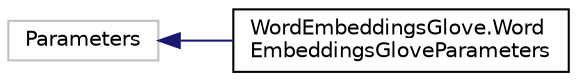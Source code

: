 digraph "Graphical Class Hierarchy"
{
  edge [fontname="Helvetica",fontsize="10",labelfontname="Helvetica",labelfontsize="10"];
  node [fontname="Helvetica",fontsize="10",shape=record];
  rankdir="LR";
  Node9 [label="Parameters",height=0.2,width=0.4,color="grey75", fillcolor="white", style="filled"];
  Node9 -> Node0 [dir="back",color="midnightblue",fontsize="10",style="solid",fontname="Helvetica"];
  Node0 [label="WordEmbeddingsGlove.Word\lEmbeddingsGloveParameters",height=0.2,width=0.4,color="black", fillcolor="white", style="filled",URL="$class_word_embeddings_glove_1_1_word_embeddings_glove_parameters.html"];
}
